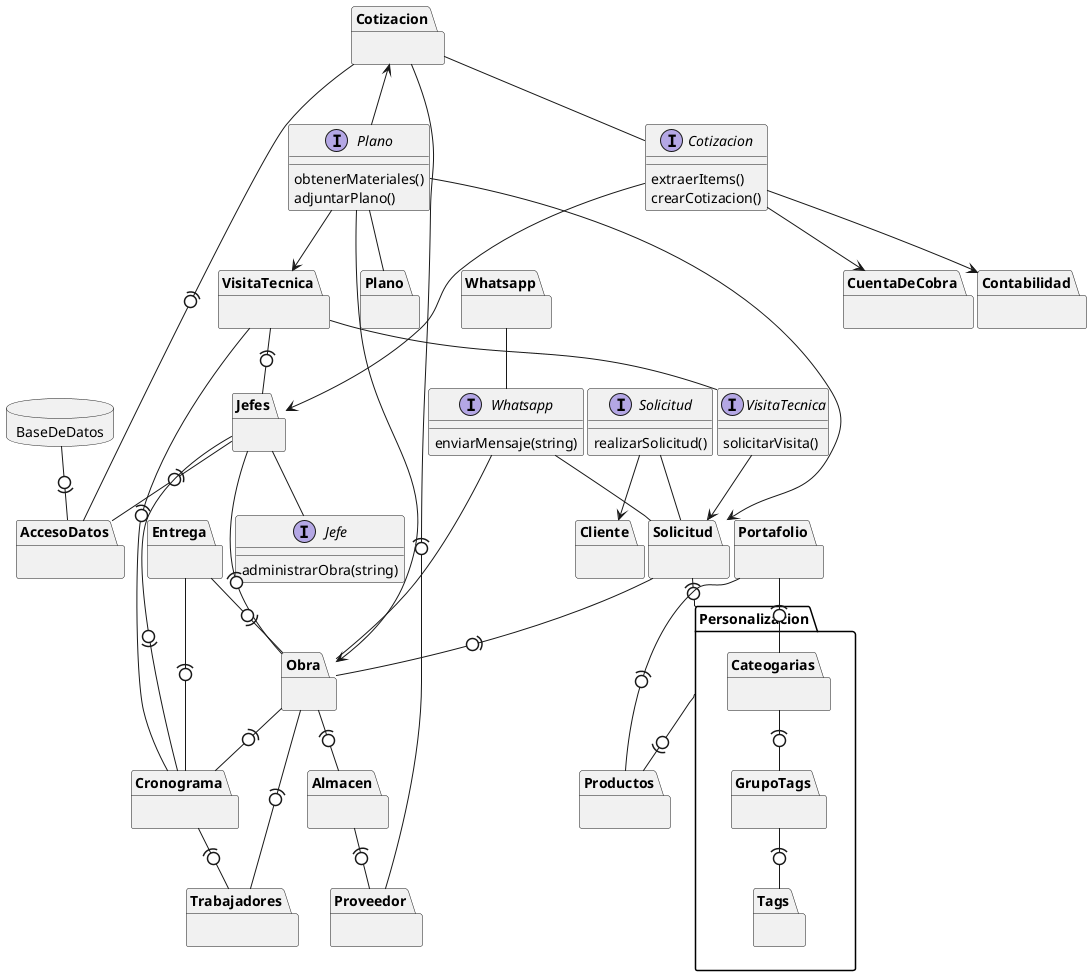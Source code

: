 @startuml
    skinparam nodesep 4
    skinparam linestyle orto

    <style>
    database {
        
    }
    package{

    }
    </style>
    database BaseDeDatos as bd{          
    }
    package Solicitud as sol{}
    package Cliente as cli{}
    package Whatsapp as wasa{}
    package VisitaTecnica as vt{}
    package Personalizacion as per{
        package Cateogarias as cat{}
        package GrupoTags as gt{}
        package Tags as tag{}
    }
    package Plano as pla{}
    package Productos as pro{}
    package Portafolio as por{}
    package Jefes as jef{}
    package Cotizacion as cot{}
    package Proveedor as prv{}
    package Trabajadores as tra{}
    package Almacen as alm{}
    package CuentaDeCobra as cdc{}
    package Obra as obr{}
    package Contabilidad as con{}
    package AccesoDatos as ad{}
    package Cronograma as cro{}
    package Entrega as ent{}

    

    'Plano provee
    interface plai as "Plano"{
        obtenerMateriales()
        adjuntarPlano()
    }
    plai -- pla
    plai --> sol
    plai --> obr
    cot <-- plai
    plai --> vt

    'Solicitud provee
    interface soli as "Solicitud"{
        realizarSolicitud()

    }
    soli -- sol
    soli --> cli
    
    'Cotización provee
    interface coti as "Cotizacion"{
        extraerItems()
        crearCotizacion()
    }
    cot -- coti
    coti --> cdc
    coti --> con
    coti --> jef

    'Visita técnica provee
    interface vti as "VisitaTecnica"{
        solicitarVisita()
    }

    vt -- vti
    vti --> sol

    'Whatsapp provee
    interface wasai as "Whatsapp"{
        enviarMensaje(string)
    }

    wasa -- wasai
    wasai -- sol
    wasai -- obr
    
    'Jefes provee
    interface jefi as "Jefe"{
        administrarObra(string) 

    }

    jef -- jefi
    

    ':v
    gt -(0- tag
    cat -(0- gt
    sol -(0- per
    per -0)- pro
    por -(0- pro
    por -(0- cat
    vt -(0- jef
    obr -(0- tra
    sol -(0- obr
    jef -(0- obr
    obr -(0- alm
    cot -(0- prv
    cot -(0- ad
    jef -(0- ad 
    alm -(0- prv
    bd -0)- ad
    ent -0)- obr
    ent -(0- cro
    obr -(0- cro
    vt -(0- cro
    cro -(0- jef
    cro -(0- tra





    
@enduml